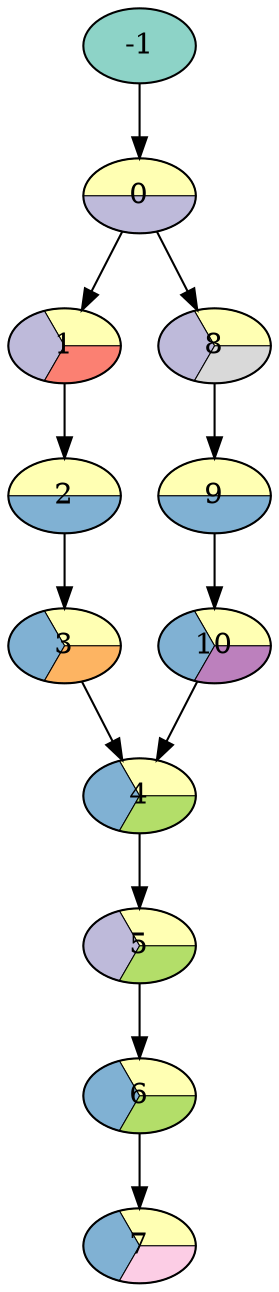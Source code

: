 digraph statespace {
node [colorscheme="set312" style=wedged]
-1 [style=filled fillcolor=1]
0 [fillcolor="2:3"]
-1 -> 0
1 [fillcolor="2:3:4"]
0 -> 1
2 [fillcolor="2:5"]
1 -> 2
3 [fillcolor="2:5:6"]
2 -> 3
4 [fillcolor="2:5:7"]
3 -> 4
5 [fillcolor="2:3:7"]
4 -> 5
6 [fillcolor="2:5:7"]
5 -> 6
7 [fillcolor="2:5:8"]
6 -> 7
8 [fillcolor="2:3:9"]
0 -> 8
9 [fillcolor="2:5"]
8 -> 9
10 [fillcolor="2:5:10"]
9 -> 10
10 -> 4
}
